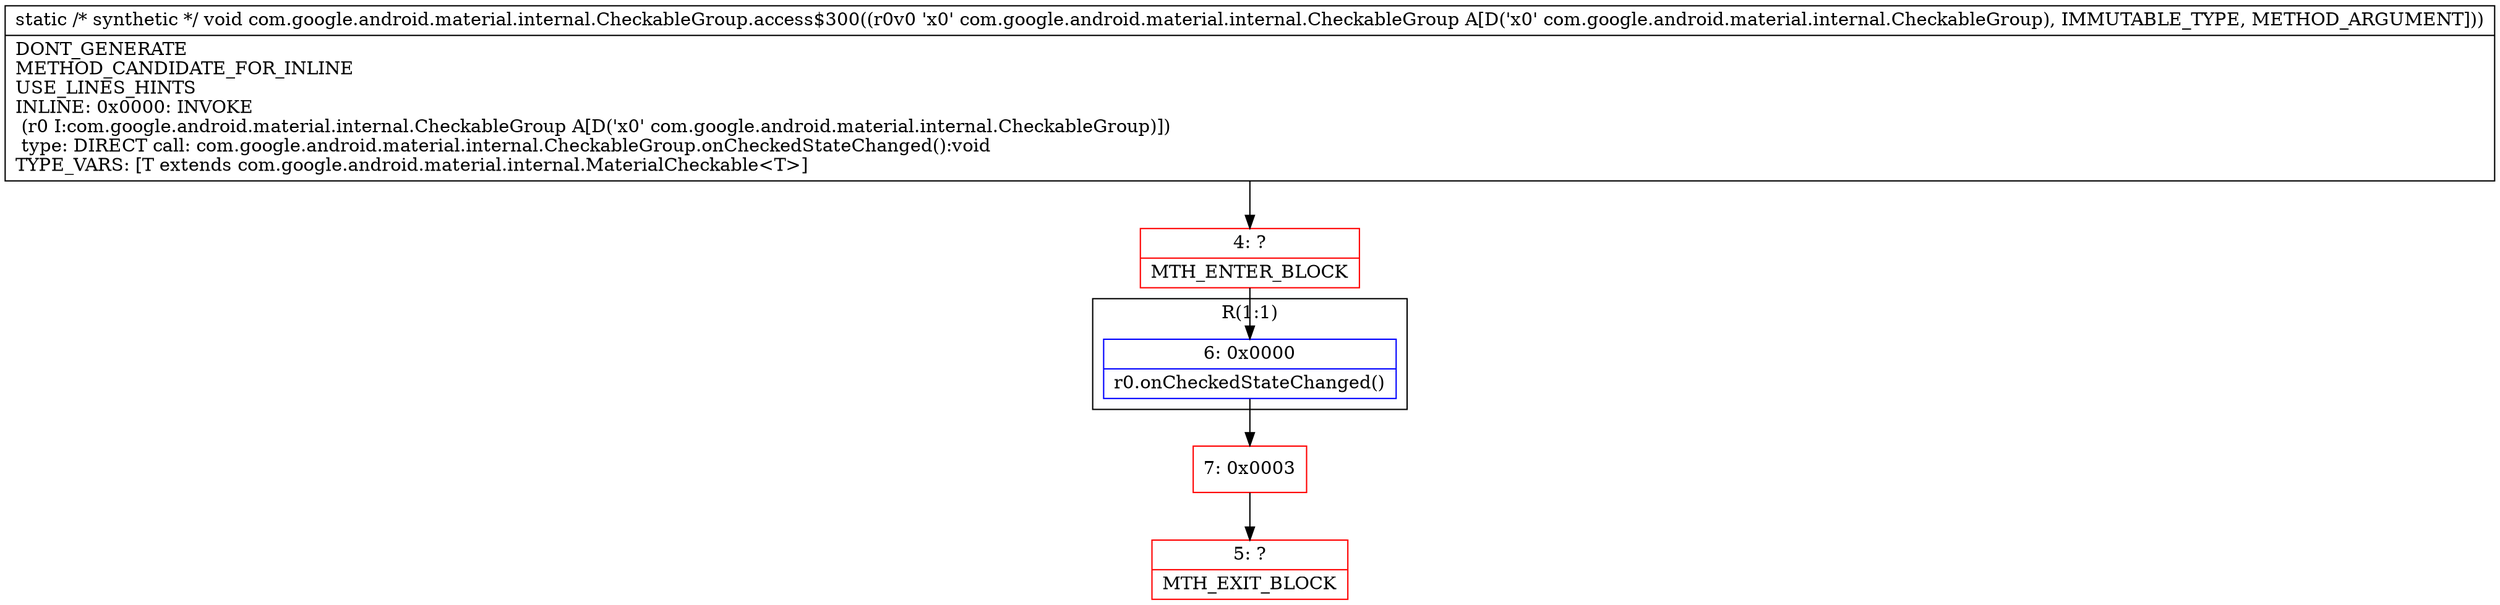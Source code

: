 digraph "CFG forcom.google.android.material.internal.CheckableGroup.access$300(Lcom\/google\/android\/material\/internal\/CheckableGroup;)V" {
subgraph cluster_Region_478229943 {
label = "R(1:1)";
node [shape=record,color=blue];
Node_6 [shape=record,label="{6\:\ 0x0000|r0.onCheckedStateChanged()\l}"];
}
Node_4 [shape=record,color=red,label="{4\:\ ?|MTH_ENTER_BLOCK\l}"];
Node_7 [shape=record,color=red,label="{7\:\ 0x0003}"];
Node_5 [shape=record,color=red,label="{5\:\ ?|MTH_EXIT_BLOCK\l}"];
MethodNode[shape=record,label="{static \/* synthetic *\/ void com.google.android.material.internal.CheckableGroup.access$300((r0v0 'x0' com.google.android.material.internal.CheckableGroup A[D('x0' com.google.android.material.internal.CheckableGroup), IMMUTABLE_TYPE, METHOD_ARGUMENT]))  | DONT_GENERATE\lMETHOD_CANDIDATE_FOR_INLINE\lUSE_LINES_HINTS\lINLINE: 0x0000: INVOKE  \l  (r0 I:com.google.android.material.internal.CheckableGroup A[D('x0' com.google.android.material.internal.CheckableGroup)])\l type: DIRECT call: com.google.android.material.internal.CheckableGroup.onCheckedStateChanged():void\lTYPE_VARS: [T extends com.google.android.material.internal.MaterialCheckable\<T\>]\l}"];
MethodNode -> Node_4;Node_6 -> Node_7;
Node_4 -> Node_6;
Node_7 -> Node_5;
}

